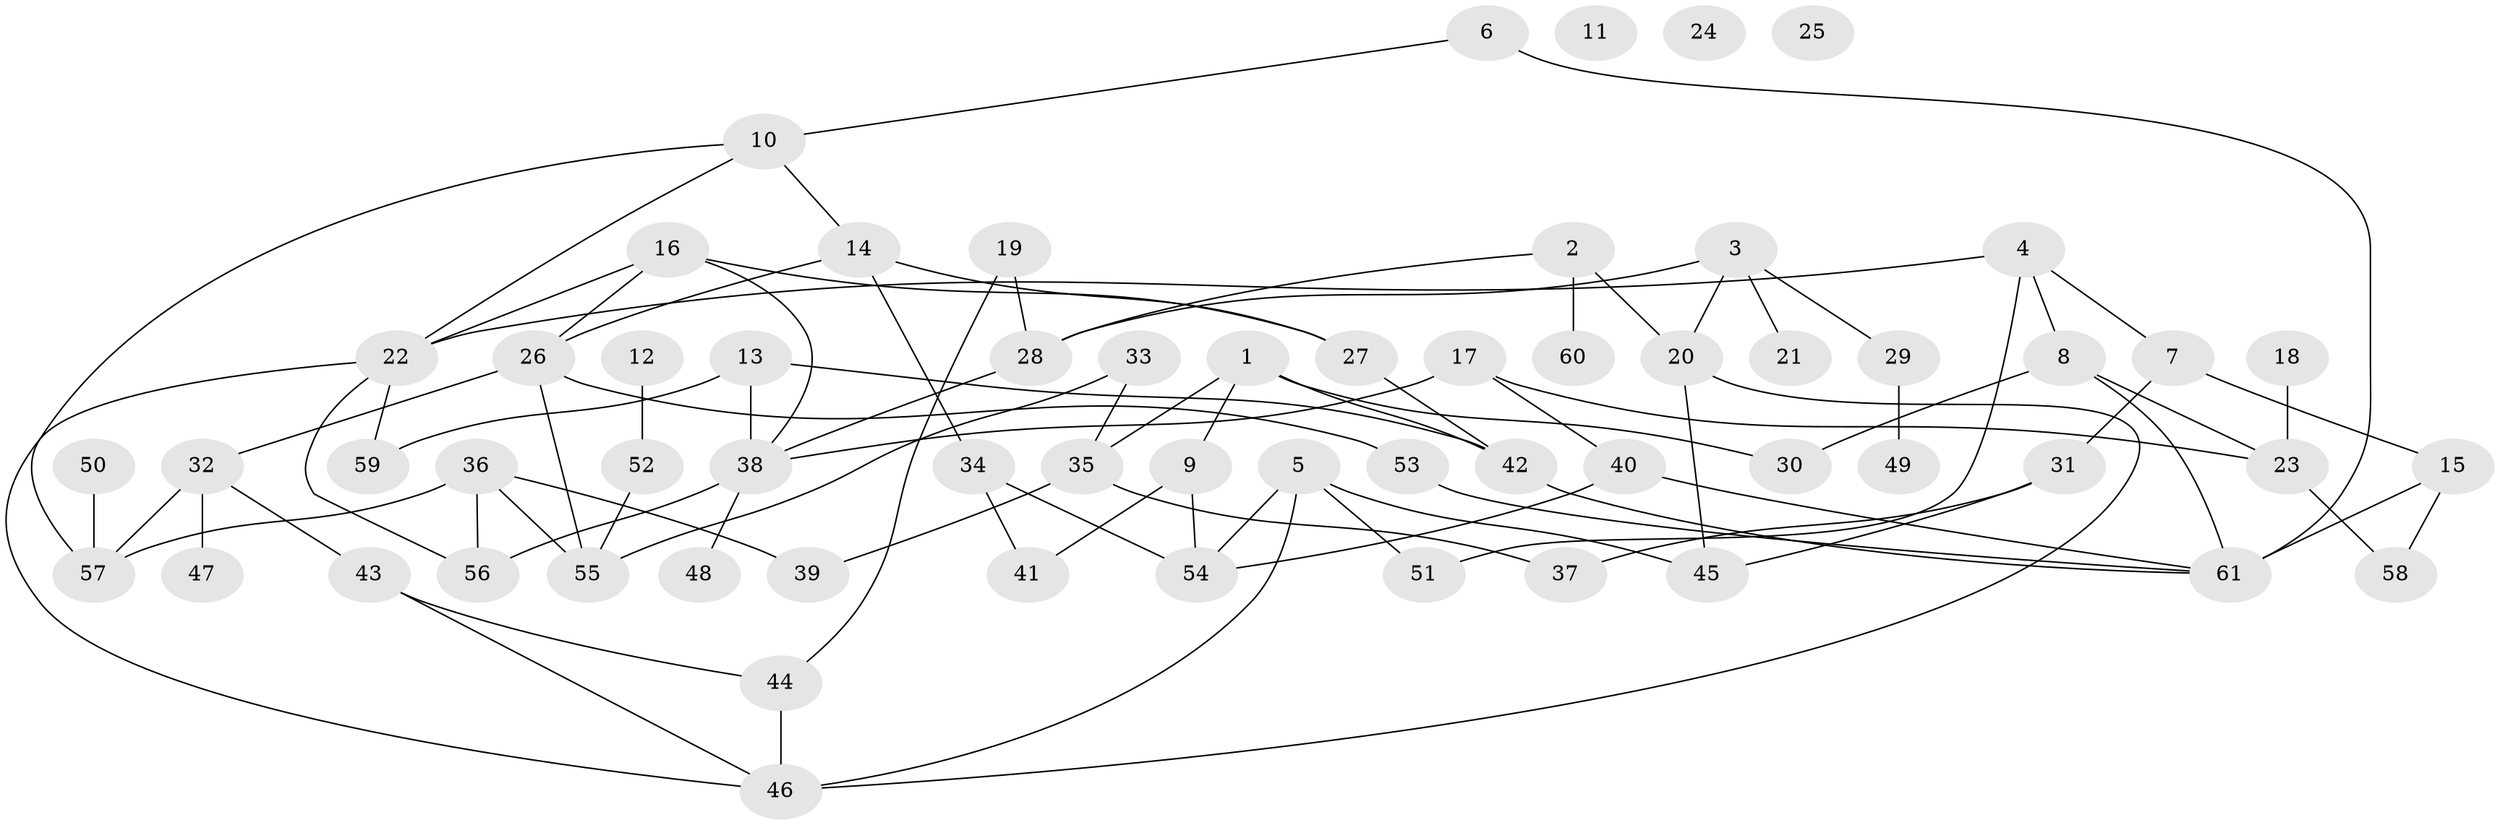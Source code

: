 // coarse degree distribution, {4: 0.22727272727272727, 2: 0.045454545454545456, 9: 0.045454545454545456, 5: 0.18181818181818182, 3: 0.18181818181818182, 6: 0.09090909090909091, 7: 0.045454545454545456, 1: 0.18181818181818182}
// Generated by graph-tools (version 1.1) at 2025/47/03/04/25 22:47:57]
// undirected, 61 vertices, 88 edges
graph export_dot {
  node [color=gray90,style=filled];
  1;
  2;
  3;
  4;
  5;
  6;
  7;
  8;
  9;
  10;
  11;
  12;
  13;
  14;
  15;
  16;
  17;
  18;
  19;
  20;
  21;
  22;
  23;
  24;
  25;
  26;
  27;
  28;
  29;
  30;
  31;
  32;
  33;
  34;
  35;
  36;
  37;
  38;
  39;
  40;
  41;
  42;
  43;
  44;
  45;
  46;
  47;
  48;
  49;
  50;
  51;
  52;
  53;
  54;
  55;
  56;
  57;
  58;
  59;
  60;
  61;
  1 -- 9;
  1 -- 30;
  1 -- 35;
  1 -- 42;
  2 -- 20;
  2 -- 28;
  2 -- 60;
  3 -- 20;
  3 -- 21;
  3 -- 28;
  3 -- 29;
  4 -- 7;
  4 -- 8;
  4 -- 22;
  4 -- 51;
  5 -- 45;
  5 -- 46;
  5 -- 51;
  5 -- 54;
  6 -- 10;
  6 -- 61;
  7 -- 15;
  7 -- 31;
  8 -- 23;
  8 -- 30;
  8 -- 61;
  9 -- 41;
  9 -- 54;
  10 -- 14;
  10 -- 22;
  10 -- 57;
  12 -- 52;
  13 -- 38;
  13 -- 42;
  13 -- 59;
  14 -- 26;
  14 -- 27;
  14 -- 34;
  15 -- 58;
  15 -- 61;
  16 -- 22;
  16 -- 26;
  16 -- 27;
  16 -- 38;
  17 -- 23;
  17 -- 38;
  17 -- 40;
  18 -- 23;
  19 -- 28;
  19 -- 44;
  20 -- 45;
  20 -- 46;
  22 -- 46;
  22 -- 56;
  22 -- 59;
  23 -- 58;
  26 -- 32;
  26 -- 53;
  26 -- 55;
  27 -- 42;
  28 -- 38;
  29 -- 49;
  31 -- 37;
  31 -- 45;
  32 -- 43;
  32 -- 47;
  32 -- 57;
  33 -- 35;
  33 -- 55;
  34 -- 41;
  34 -- 54;
  35 -- 37;
  35 -- 39;
  36 -- 39;
  36 -- 55;
  36 -- 56;
  36 -- 57;
  38 -- 48;
  38 -- 56;
  40 -- 54;
  40 -- 61;
  42 -- 61;
  43 -- 44;
  43 -- 46;
  44 -- 46;
  50 -- 57;
  52 -- 55;
  53 -- 61;
}
